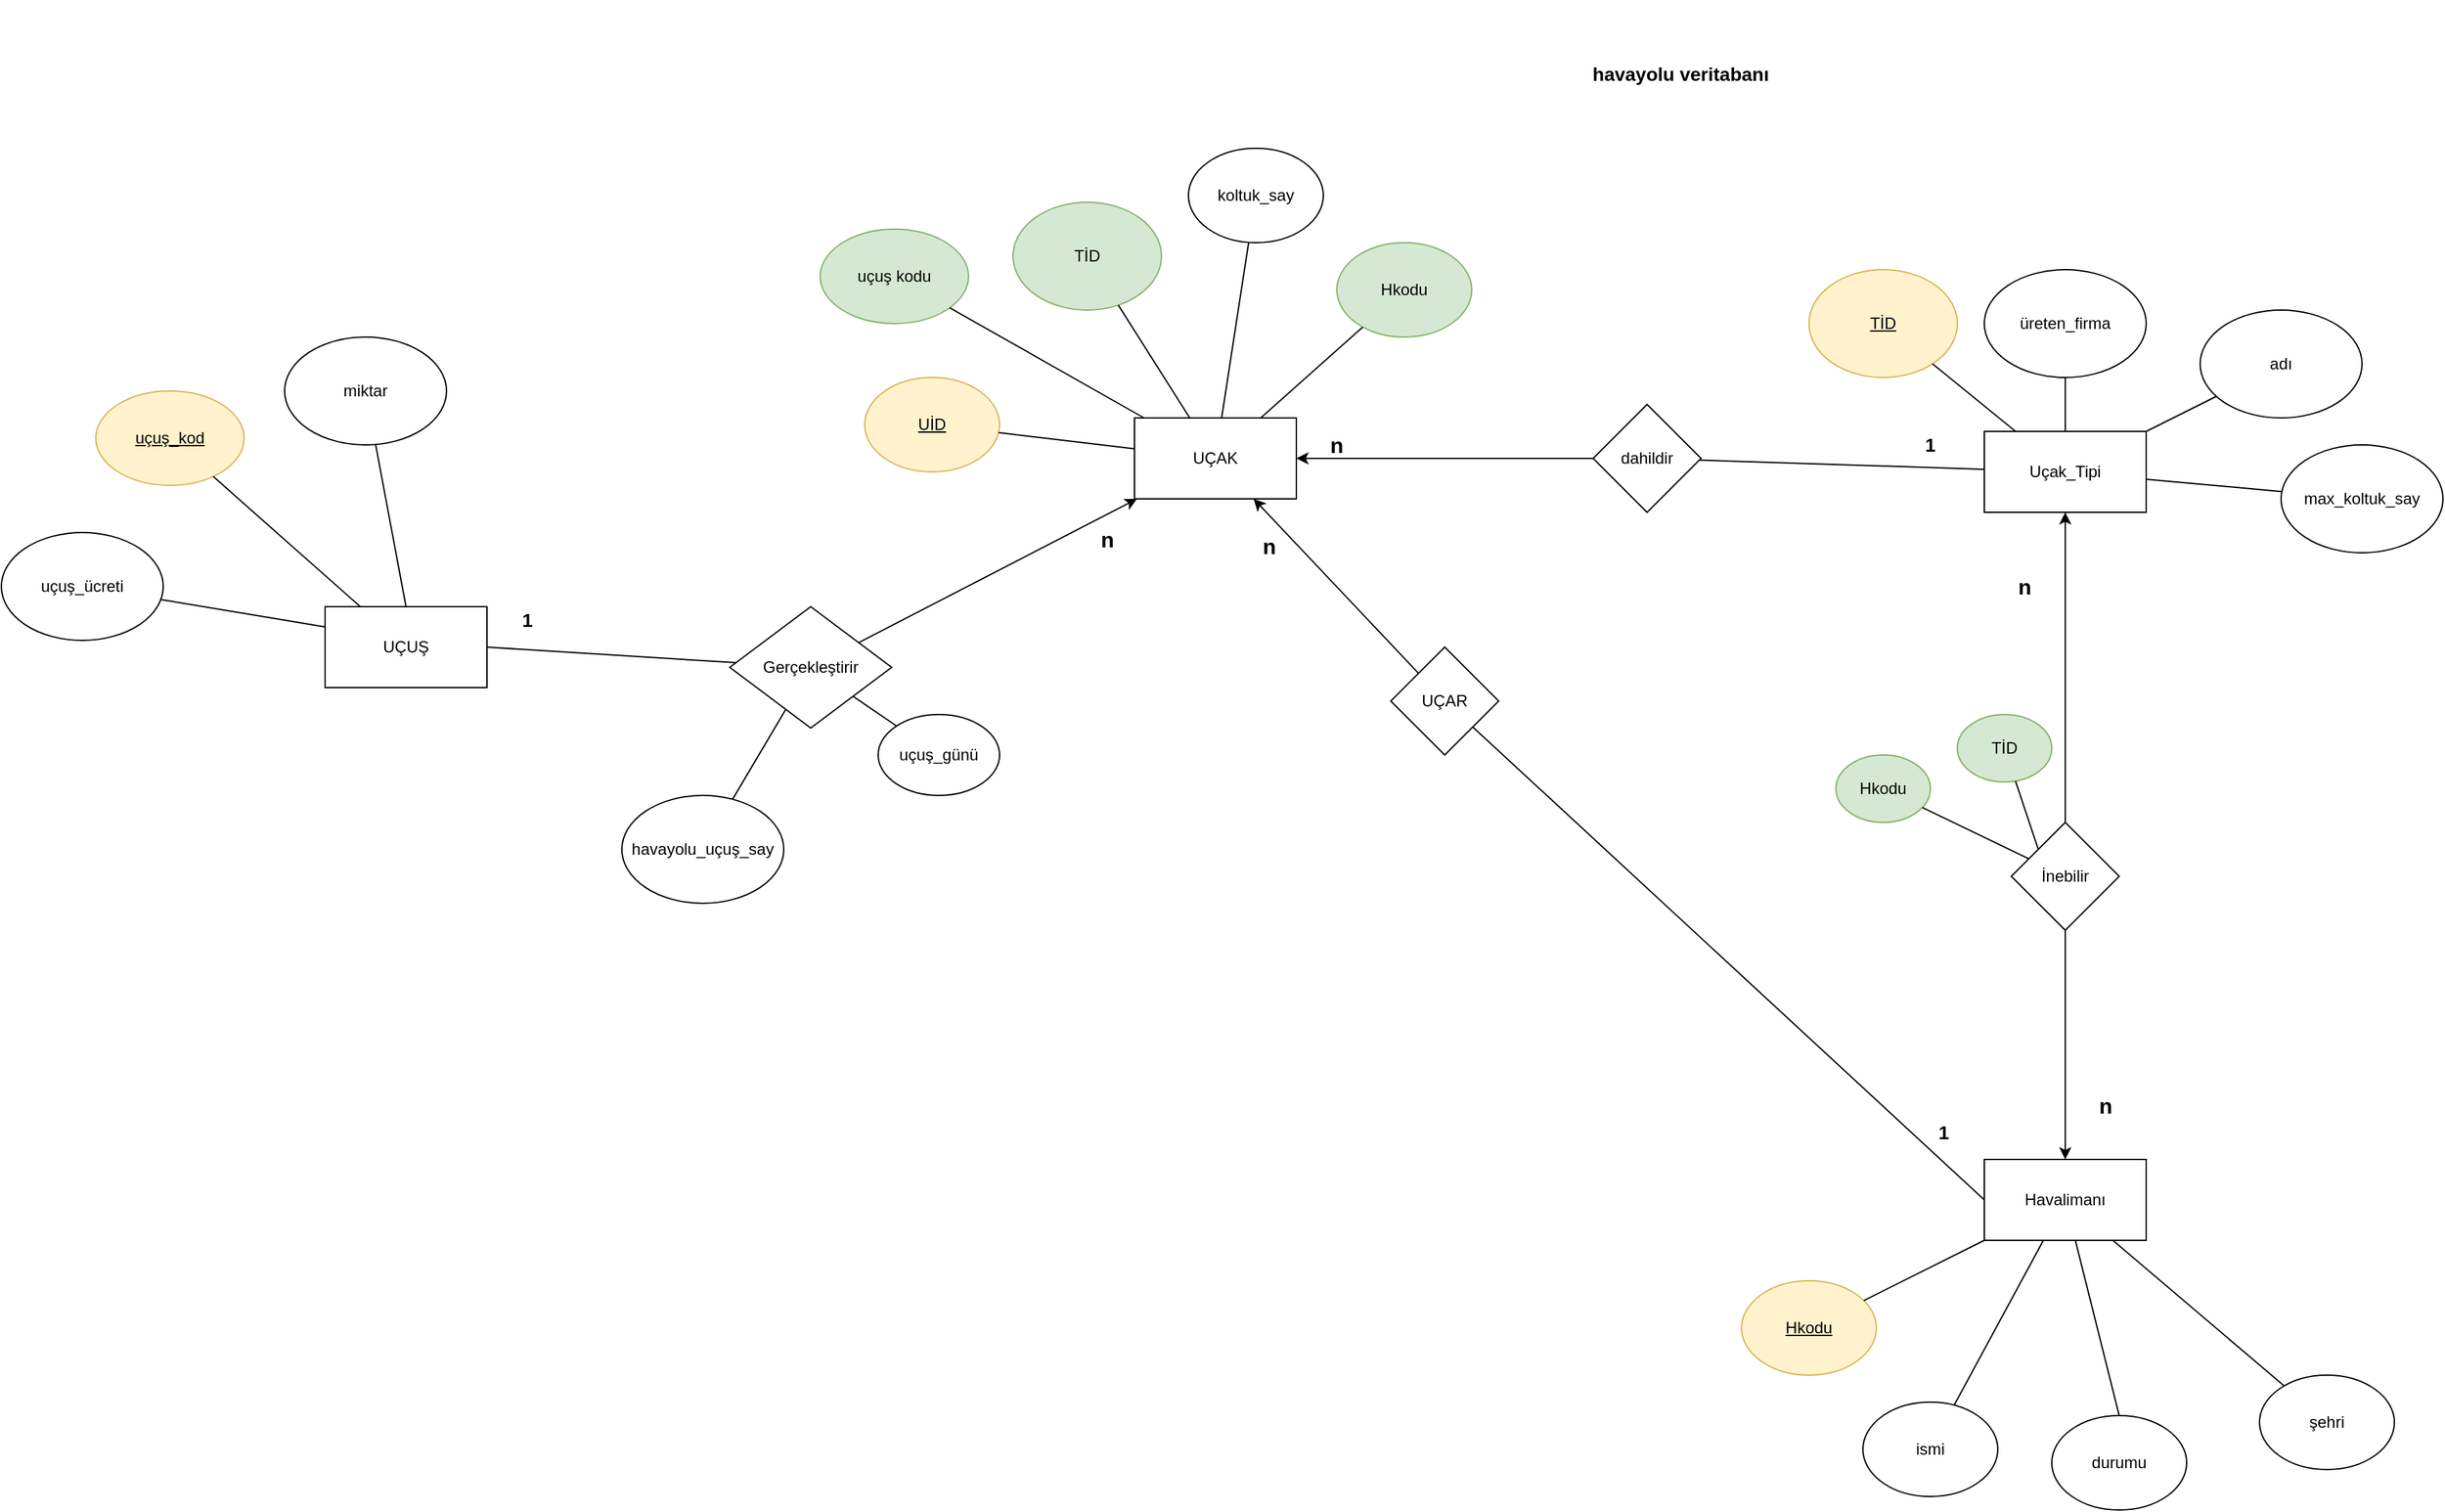 <mxfile version="13.10.7" type="github">
  <diagram id="0AcadHBNV7i5b8CRMNlO" name="Page-1">
    <mxGraphModel dx="4498" dy="2757" grid="1" gridSize="10" guides="1" tooltips="1" connect="1" arrows="1" fold="1" page="1" pageScale="1" pageWidth="827" pageHeight="1169" math="0" shadow="0">
      <root>
        <mxCell id="0" />
        <mxCell id="1" parent="0" />
        <mxCell id="C1efe_BfkFQgYTXYbbcw-14" value="&lt;font style=&quot;font-size: 14px&quot;&gt;&lt;b&gt;havayolu veritabanı&lt;/b&gt;&lt;/font&gt;" style="text;html=1;strokeColor=none;fillColor=none;align=center;verticalAlign=middle;whiteSpace=wrap;rounded=0;" parent="1" vertex="1">
          <mxGeometry x="-130" y="-130" width="230" height="110" as="geometry" />
        </mxCell>
        <mxCell id="C1efe_BfkFQgYTXYbbcw-15" value="UÇAK" style="rounded=0;whiteSpace=wrap;html=1;" parent="1" vertex="1">
          <mxGeometry x="-420" y="180" width="120" height="60" as="geometry" />
        </mxCell>
        <mxCell id="C1efe_BfkFQgYTXYbbcw-16" value="&lt;u&gt;UİD&lt;/u&gt;" style="ellipse;whiteSpace=wrap;html=1;fillColor=#fff2cc;strokeColor=#d6b656;" parent="1" vertex="1">
          <mxGeometry x="-620" y="150" width="100" height="70" as="geometry" />
        </mxCell>
        <mxCell id="C1efe_BfkFQgYTXYbbcw-17" value="koltuk_say" style="ellipse;whiteSpace=wrap;html=1;" parent="1" vertex="1">
          <mxGeometry x="-380" y="-20" width="100" height="70" as="geometry" />
        </mxCell>
        <mxCell id="C1efe_BfkFQgYTXYbbcw-19" value="" style="endArrow=none;html=1;" parent="1" source="C1efe_BfkFQgYTXYbbcw-15" target="C1efe_BfkFQgYTXYbbcw-16" edge="1">
          <mxGeometry width="50" height="50" relative="1" as="geometry">
            <mxPoint x="-570" y="230" as="sourcePoint" />
            <mxPoint x="-520" y="180" as="targetPoint" />
          </mxGeometry>
        </mxCell>
        <mxCell id="C1efe_BfkFQgYTXYbbcw-20" value="" style="endArrow=none;html=1;" parent="1" source="C1efe_BfkFQgYTXYbbcw-15" target="C1efe_BfkFQgYTXYbbcw-17" edge="1">
          <mxGeometry width="50" height="50" relative="1" as="geometry">
            <mxPoint x="-350" y="190" as="sourcePoint" />
            <mxPoint x="-300" y="140" as="targetPoint" />
          </mxGeometry>
        </mxCell>
        <mxCell id="C1efe_BfkFQgYTXYbbcw-22" value="Uçak_Tipi" style="rounded=0;whiteSpace=wrap;html=1;" parent="1" vertex="1">
          <mxGeometry x="210" y="190" width="120" height="60" as="geometry" />
        </mxCell>
        <mxCell id="C1efe_BfkFQgYTXYbbcw-23" value="adı" style="ellipse;whiteSpace=wrap;html=1;" parent="1" vertex="1">
          <mxGeometry x="370" y="100" width="120" height="80" as="geometry" />
        </mxCell>
        <mxCell id="C1efe_BfkFQgYTXYbbcw-24" value="max_koltuk_say" style="ellipse;whiteSpace=wrap;html=1;" parent="1" vertex="1">
          <mxGeometry x="430" y="200" width="120" height="80" as="geometry" />
        </mxCell>
        <mxCell id="C1efe_BfkFQgYTXYbbcw-25" value="üreten_firma" style="ellipse;whiteSpace=wrap;html=1;" parent="1" vertex="1">
          <mxGeometry x="210" y="70" width="120" height="80" as="geometry" />
        </mxCell>
        <mxCell id="C1efe_BfkFQgYTXYbbcw-26" value="" style="endArrow=none;html=1;" parent="1" source="C1efe_BfkFQgYTXYbbcw-22" target="C1efe_BfkFQgYTXYbbcw-25" edge="1">
          <mxGeometry width="50" height="50" relative="1" as="geometry">
            <mxPoint x="160" y="190" as="sourcePoint" />
            <mxPoint x="210" y="140" as="targetPoint" />
          </mxGeometry>
        </mxCell>
        <mxCell id="C1efe_BfkFQgYTXYbbcw-27" value="" style="endArrow=none;html=1;" parent="1" source="C1efe_BfkFQgYTXYbbcw-22" target="C1efe_BfkFQgYTXYbbcw-23" edge="1">
          <mxGeometry width="50" height="50" relative="1" as="geometry">
            <mxPoint x="320" y="280" as="sourcePoint" />
            <mxPoint x="370" y="230" as="targetPoint" />
          </mxGeometry>
        </mxCell>
        <mxCell id="C1efe_BfkFQgYTXYbbcw-28" value="" style="endArrow=none;html=1;" parent="1" source="C1efe_BfkFQgYTXYbbcw-22" target="C1efe_BfkFQgYTXYbbcw-24" edge="1">
          <mxGeometry width="50" height="50" relative="1" as="geometry">
            <mxPoint x="370" y="310" as="sourcePoint" />
            <mxPoint x="420" y="260" as="targetPoint" />
          </mxGeometry>
        </mxCell>
        <mxCell id="C1efe_BfkFQgYTXYbbcw-29" value="Havalimanı" style="rounded=0;whiteSpace=wrap;html=1;" parent="1" vertex="1">
          <mxGeometry x="210" y="730" width="120" height="60" as="geometry" />
        </mxCell>
        <mxCell id="C1efe_BfkFQgYTXYbbcw-30" value="&lt;u&gt;Hkodu&lt;/u&gt;" style="ellipse;whiteSpace=wrap;html=1;fillColor=#fff2cc;strokeColor=#d6b656;" parent="1" vertex="1">
          <mxGeometry x="30" y="820" width="100" height="70" as="geometry" />
        </mxCell>
        <mxCell id="C1efe_BfkFQgYTXYbbcw-31" value="ismi" style="ellipse;whiteSpace=wrap;html=1;" parent="1" vertex="1">
          <mxGeometry x="120" y="910" width="100" height="70" as="geometry" />
        </mxCell>
        <mxCell id="C1efe_BfkFQgYTXYbbcw-32" value="şehri" style="ellipse;whiteSpace=wrap;html=1;" parent="1" vertex="1">
          <mxGeometry x="414" y="890" width="100" height="70" as="geometry" />
        </mxCell>
        <mxCell id="C1efe_BfkFQgYTXYbbcw-33" value="durumu" style="ellipse;whiteSpace=wrap;html=1;" parent="1" vertex="1">
          <mxGeometry x="260" y="920" width="100" height="70" as="geometry" />
        </mxCell>
        <mxCell id="C1efe_BfkFQgYTXYbbcw-34" value="" style="endArrow=none;html=1;exitX=0.5;exitY=0;exitDx=0;exitDy=0;" parent="1" source="C1efe_BfkFQgYTXYbbcw-33" target="C1efe_BfkFQgYTXYbbcw-29" edge="1">
          <mxGeometry width="50" height="50" relative="1" as="geometry">
            <mxPoint x="311.308" y="920.533" as="sourcePoint" />
            <mxPoint x="660" y="610" as="targetPoint" />
          </mxGeometry>
        </mxCell>
        <mxCell id="C1efe_BfkFQgYTXYbbcw-35" value="" style="endArrow=none;html=1;" parent="1" source="C1efe_BfkFQgYTXYbbcw-31" target="C1efe_BfkFQgYTXYbbcw-29" edge="1">
          <mxGeometry width="50" height="50" relative="1" as="geometry">
            <mxPoint x="188.649" y="902.526" as="sourcePoint" />
            <mxPoint x="660" y="610" as="targetPoint" />
          </mxGeometry>
        </mxCell>
        <mxCell id="C1efe_BfkFQgYTXYbbcw-36" value="" style="endArrow=none;html=1;" parent="1" source="C1efe_BfkFQgYTXYbbcw-30" target="C1efe_BfkFQgYTXYbbcw-29" edge="1">
          <mxGeometry width="50" height="50" relative="1" as="geometry">
            <mxPoint x="145" y="840" as="sourcePoint" />
            <mxPoint x="195" y="790" as="targetPoint" />
          </mxGeometry>
        </mxCell>
        <mxCell id="C1efe_BfkFQgYTXYbbcw-37" value="" style="endArrow=none;html=1;" parent="1" source="C1efe_BfkFQgYTXYbbcw-32" target="C1efe_BfkFQgYTXYbbcw-29" edge="1">
          <mxGeometry width="50" height="50" relative="1" as="geometry">
            <mxPoint x="130" y="810" as="sourcePoint" />
            <mxPoint x="180" y="760" as="targetPoint" />
          </mxGeometry>
        </mxCell>
        <mxCell id="C1efe_BfkFQgYTXYbbcw-38" value="dahildir" style="rhombus;whiteSpace=wrap;html=1;" parent="1" vertex="1">
          <mxGeometry x="-80" y="170" width="80" height="80" as="geometry" />
        </mxCell>
        <mxCell id="C1efe_BfkFQgYTXYbbcw-40" value="&lt;u&gt;TİD&lt;/u&gt;" style="ellipse;whiteSpace=wrap;html=1;fillColor=#fff2cc;strokeColor=#d6b656;" parent="1" vertex="1">
          <mxGeometry x="80" y="70" width="110" height="80" as="geometry" />
        </mxCell>
        <mxCell id="C1efe_BfkFQgYTXYbbcw-41" value="" style="endArrow=none;html=1;" parent="1" source="C1efe_BfkFQgYTXYbbcw-22" target="C1efe_BfkFQgYTXYbbcw-40" edge="1">
          <mxGeometry width="50" height="50" relative="1" as="geometry">
            <mxPoint x="70" y="390" as="sourcePoint" />
            <mxPoint x="120" y="340" as="targetPoint" />
          </mxGeometry>
        </mxCell>
        <mxCell id="C1efe_BfkFQgYTXYbbcw-42" value="" style="endArrow=classic;html=1;" parent="1" source="C1efe_BfkFQgYTXYbbcw-38" edge="1" target="C1efe_BfkFQgYTXYbbcw-15">
          <mxGeometry width="50" height="50" relative="1" as="geometry">
            <mxPoint x="-360" y="265" as="sourcePoint" />
            <mxPoint x="-310" y="215" as="targetPoint" />
          </mxGeometry>
        </mxCell>
        <mxCell id="C1efe_BfkFQgYTXYbbcw-43" value="" style="endArrow=none;html=1;" parent="1" source="C1efe_BfkFQgYTXYbbcw-22" target="C1efe_BfkFQgYTXYbbcw-38" edge="1">
          <mxGeometry width="50" height="50" relative="1" as="geometry">
            <mxPoint x="-170" y="340" as="sourcePoint" />
            <mxPoint x="-90" y="330" as="targetPoint" />
            <Array as="points" />
          </mxGeometry>
        </mxCell>
        <mxCell id="C1efe_BfkFQgYTXYbbcw-44" value="TİD" style="ellipse;whiteSpace=wrap;html=1;fillColor=#d5e8d4;strokeColor=#82b366;" parent="1" vertex="1">
          <mxGeometry x="-510" y="20" width="110" height="80" as="geometry" />
        </mxCell>
        <mxCell id="C1efe_BfkFQgYTXYbbcw-45" value="" style="endArrow=none;html=1;" parent="1" source="C1efe_BfkFQgYTXYbbcw-15" edge="1" target="C1efe_BfkFQgYTXYbbcw-44">
          <mxGeometry width="50" height="50" relative="1" as="geometry">
            <mxPoint x="-40" y="390" as="sourcePoint" />
            <mxPoint x="-434.194" y="107.027" as="targetPoint" />
          </mxGeometry>
        </mxCell>
        <mxCell id="C1efe_BfkFQgYTXYbbcw-46" value="&lt;font style=&quot;font-size: 16px&quot;&gt;&lt;b&gt;n&lt;/b&gt;&lt;/font&gt;" style="text;html=1;strokeColor=none;fillColor=none;align=center;verticalAlign=middle;whiteSpace=wrap;rounded=0;" parent="1" vertex="1">
          <mxGeometry x="-290" y="190" width="40" height="20" as="geometry" />
        </mxCell>
        <mxCell id="C1efe_BfkFQgYTXYbbcw-47" value="&lt;b&gt;&lt;font style=&quot;font-size: 14px&quot;&gt;1&lt;/font&gt;&lt;/b&gt;" style="text;html=1;strokeColor=none;fillColor=none;align=center;verticalAlign=middle;whiteSpace=wrap;rounded=0;" parent="1" vertex="1">
          <mxGeometry x="150" y="190" width="40" height="20" as="geometry" />
        </mxCell>
        <mxCell id="C1efe_BfkFQgYTXYbbcw-54" value="İnebilir" style="rhombus;whiteSpace=wrap;html=1;" parent="1" vertex="1">
          <mxGeometry x="230" y="480" width="80" height="80" as="geometry" />
        </mxCell>
        <mxCell id="C1efe_BfkFQgYTXYbbcw-56" value="" style="endArrow=classic;html=1;" parent="1" source="C1efe_BfkFQgYTXYbbcw-54" target="C1efe_BfkFQgYTXYbbcw-22" edge="1">
          <mxGeometry width="50" height="50" relative="1" as="geometry">
            <mxPoint x="-40" y="380" as="sourcePoint" />
            <mxPoint x="10" y="330" as="targetPoint" />
          </mxGeometry>
        </mxCell>
        <mxCell id="C1efe_BfkFQgYTXYbbcw-57" value="" style="endArrow=classic;html=1;" parent="1" source="C1efe_BfkFQgYTXYbbcw-54" target="C1efe_BfkFQgYTXYbbcw-29" edge="1">
          <mxGeometry width="50" height="50" relative="1" as="geometry">
            <mxPoint x="240" y="470" as="sourcePoint" />
            <mxPoint x="290" y="420" as="targetPoint" />
          </mxGeometry>
        </mxCell>
        <mxCell id="C1efe_BfkFQgYTXYbbcw-58" value="TİD" style="ellipse;whiteSpace=wrap;html=1;fillColor=#d5e8d4;strokeColor=#82b366;" parent="1" vertex="1">
          <mxGeometry x="190" y="400" width="70" height="50" as="geometry" />
        </mxCell>
        <mxCell id="C1efe_BfkFQgYTXYbbcw-59" value="Hkodu" style="ellipse;whiteSpace=wrap;html=1;fillColor=#d5e8d4;strokeColor=#82b366;" parent="1" vertex="1">
          <mxGeometry x="100" y="430" width="70" height="50" as="geometry" />
        </mxCell>
        <mxCell id="C1efe_BfkFQgYTXYbbcw-60" value="" style="endArrow=none;html=1;" parent="1" source="C1efe_BfkFQgYTXYbbcw-59" target="C1efe_BfkFQgYTXYbbcw-54" edge="1">
          <mxGeometry width="50" height="50" relative="1" as="geometry">
            <mxPoint x="240" y="470" as="sourcePoint" />
            <mxPoint x="290" y="420" as="targetPoint" />
          </mxGeometry>
        </mxCell>
        <mxCell id="C1efe_BfkFQgYTXYbbcw-61" value="" style="endArrow=none;html=1;exitX=0;exitY=0;exitDx=0;exitDy=0;" parent="1" source="C1efe_BfkFQgYTXYbbcw-54" target="C1efe_BfkFQgYTXYbbcw-58" edge="1">
          <mxGeometry width="50" height="50" relative="1" as="geometry">
            <mxPoint x="240" y="470" as="sourcePoint" />
            <mxPoint x="290" y="420" as="targetPoint" />
          </mxGeometry>
        </mxCell>
        <mxCell id="C1efe_BfkFQgYTXYbbcw-62" value="&lt;font style=&quot;font-size: 16px&quot;&gt;&lt;b&gt;n&lt;/b&gt;&lt;/font&gt;" style="text;html=1;strokeColor=none;fillColor=none;align=center;verticalAlign=middle;whiteSpace=wrap;rounded=0;" parent="1" vertex="1">
          <mxGeometry x="280" y="680" width="40" height="20" as="geometry" />
        </mxCell>
        <mxCell id="C1efe_BfkFQgYTXYbbcw-63" value="&lt;font style=&quot;font-size: 16px&quot;&gt;&lt;b&gt;n&lt;/b&gt;&lt;/font&gt;" style="text;html=1;strokeColor=none;fillColor=none;align=center;verticalAlign=middle;whiteSpace=wrap;rounded=0;" parent="1" vertex="1">
          <mxGeometry x="220" y="290" width="40" height="30" as="geometry" />
        </mxCell>
        <mxCell id="UHn6rY2HCLGaFrVKFr41-2" value="&lt;u&gt;uçuş_kod&lt;/u&gt;" style="ellipse;whiteSpace=wrap;html=1;fillColor=#fff2cc;strokeColor=#d6b656;" vertex="1" parent="1">
          <mxGeometry x="-1190" y="160" width="110" height="70" as="geometry" />
        </mxCell>
        <mxCell id="UHn6rY2HCLGaFrVKFr41-3" value="miktar" style="ellipse;whiteSpace=wrap;html=1;" vertex="1" parent="1">
          <mxGeometry x="-1050" y="120" width="120" height="80" as="geometry" />
        </mxCell>
        <mxCell id="UHn6rY2HCLGaFrVKFr41-4" value="uçuş_ücreti" style="ellipse;whiteSpace=wrap;html=1;" vertex="1" parent="1">
          <mxGeometry x="-1260" y="265" width="120" height="80" as="geometry" />
        </mxCell>
        <mxCell id="UHn6rY2HCLGaFrVKFr41-5" value="" style="endArrow=none;html=1;" edge="1" parent="1" source="UHn6rY2HCLGaFrVKFr41-2" target="UHn6rY2HCLGaFrVKFr41-29">
          <mxGeometry width="50" height="50" relative="1" as="geometry">
            <mxPoint x="-290" y="760" as="sourcePoint" />
            <mxPoint x="-473" y="668.707" as="targetPoint" />
          </mxGeometry>
        </mxCell>
        <mxCell id="UHn6rY2HCLGaFrVKFr41-6" value="" style="endArrow=none;html=1;entryX=0;entryY=0.25;entryDx=0;entryDy=0;" edge="1" parent="1" source="UHn6rY2HCLGaFrVKFr41-4" target="UHn6rY2HCLGaFrVKFr41-29">
          <mxGeometry width="50" height="50" relative="1" as="geometry">
            <mxPoint x="-290" y="760" as="sourcePoint" />
            <mxPoint x="-427.5" y="700" as="targetPoint" />
          </mxGeometry>
        </mxCell>
        <mxCell id="UHn6rY2HCLGaFrVKFr41-7" value="" style="endArrow=none;html=1;entryX=0.5;entryY=0;entryDx=0;entryDy=0;" edge="1" parent="1" source="UHn6rY2HCLGaFrVKFr41-3" target="UHn6rY2HCLGaFrVKFr41-29">
          <mxGeometry width="50" height="50" relative="1" as="geometry">
            <mxPoint x="-290" y="760" as="sourcePoint" />
            <mxPoint x="-467.25" y="700" as="targetPoint" />
          </mxGeometry>
        </mxCell>
        <mxCell id="UHn6rY2HCLGaFrVKFr41-10" value="" style="endArrow=classic;html=1;" edge="1" parent="1" source="UHn6rY2HCLGaFrVKFr41-17" target="C1efe_BfkFQgYTXYbbcw-15">
          <mxGeometry width="50" height="50" relative="1" as="geometry">
            <mxPoint x="-122.875" y="732.875" as="sourcePoint" />
            <mxPoint x="-353" y="683.003" as="targetPoint" />
          </mxGeometry>
        </mxCell>
        <mxCell id="UHn6rY2HCLGaFrVKFr41-11" value="&lt;b&gt;&lt;font style=&quot;font-size: 16px&quot;&gt;n&lt;/font&gt;&lt;/b&gt;" style="text;html=1;strokeColor=none;fillColor=none;align=center;verticalAlign=middle;whiteSpace=wrap;rounded=0;" vertex="1" parent="1">
          <mxGeometry x="-340" y="265" width="40" height="20" as="geometry" />
        </mxCell>
        <mxCell id="UHn6rY2HCLGaFrVKFr41-12" value="Hkodu" style="ellipse;whiteSpace=wrap;html=1;fillColor=#d5e8d4;strokeColor=#82b366;" vertex="1" parent="1">
          <mxGeometry x="-270" y="50" width="100" height="70" as="geometry" />
        </mxCell>
        <mxCell id="UHn6rY2HCLGaFrVKFr41-13" value="" style="endArrow=none;html=1;" edge="1" parent="1" source="UHn6rY2HCLGaFrVKFr41-12" target="C1efe_BfkFQgYTXYbbcw-15">
          <mxGeometry width="50" height="50" relative="1" as="geometry">
            <mxPoint x="-470" y="760" as="sourcePoint" />
            <mxPoint x="-383" y="700" as="targetPoint" />
          </mxGeometry>
        </mxCell>
        <mxCell id="UHn6rY2HCLGaFrVKFr41-15" value="uçuş_günü" style="ellipse;whiteSpace=wrap;html=1;" vertex="1" parent="1">
          <mxGeometry x="-610" y="400" width="90" height="60" as="geometry" />
        </mxCell>
        <mxCell id="UHn6rY2HCLGaFrVKFr41-17" value="UÇAR" style="rhombus;whiteSpace=wrap;html=1;" vertex="1" parent="1">
          <mxGeometry x="-230" y="350" width="80" height="80" as="geometry" />
        </mxCell>
        <mxCell id="UHn6rY2HCLGaFrVKFr41-23" value="" style="endArrow=none;html=1;" edge="1" parent="1" source="UHn6rY2HCLGaFrVKFr41-15" target="UHn6rY2HCLGaFrVKFr41-32">
          <mxGeometry width="50" height="50" relative="1" as="geometry">
            <mxPoint x="-250" y="550" as="sourcePoint" />
            <mxPoint x="-200" y="500" as="targetPoint" />
          </mxGeometry>
        </mxCell>
        <mxCell id="UHn6rY2HCLGaFrVKFr41-24" value="" style="endArrow=none;html=1;entryX=0;entryY=0.5;entryDx=0;entryDy=0;" edge="1" parent="1" source="UHn6rY2HCLGaFrVKFr41-17" target="C1efe_BfkFQgYTXYbbcw-29">
          <mxGeometry width="50" height="50" relative="1" as="geometry">
            <mxPoint x="-250" y="550" as="sourcePoint" />
            <mxPoint x="-200" y="500" as="targetPoint" />
          </mxGeometry>
        </mxCell>
        <mxCell id="UHn6rY2HCLGaFrVKFr41-25" value="&lt;b&gt;&lt;font style=&quot;font-size: 14px&quot;&gt;1&lt;/font&gt;&lt;/b&gt;" style="text;html=1;strokeColor=none;fillColor=none;align=center;verticalAlign=middle;whiteSpace=wrap;rounded=0;" vertex="1" parent="1">
          <mxGeometry x="160" y="700" width="40" height="20" as="geometry" />
        </mxCell>
        <mxCell id="UHn6rY2HCLGaFrVKFr41-27" value="havayolu_uçuş_say" style="ellipse;whiteSpace=wrap;html=1;" vertex="1" parent="1">
          <mxGeometry x="-800" y="460" width="120" height="80" as="geometry" />
        </mxCell>
        <mxCell id="UHn6rY2HCLGaFrVKFr41-28" value="" style="endArrow=none;html=1;" edge="1" parent="1" source="UHn6rY2HCLGaFrVKFr41-27" target="UHn6rY2HCLGaFrVKFr41-32">
          <mxGeometry width="50" height="50" relative="1" as="geometry">
            <mxPoint x="-280" y="870" as="sourcePoint" />
            <mxPoint x="-230" y="820" as="targetPoint" />
            <Array as="points" />
          </mxGeometry>
        </mxCell>
        <mxCell id="UHn6rY2HCLGaFrVKFr41-29" value="UÇUŞ" style="rounded=0;whiteSpace=wrap;html=1;" vertex="1" parent="1">
          <mxGeometry x="-1020" y="320" width="120" height="60" as="geometry" />
        </mxCell>
        <mxCell id="UHn6rY2HCLGaFrVKFr41-30" value="uçuş kodu" style="ellipse;whiteSpace=wrap;html=1;fillColor=#d5e8d4;strokeColor=#82b366;" vertex="1" parent="1">
          <mxGeometry x="-653" y="40" width="110" height="70" as="geometry" />
        </mxCell>
        <mxCell id="UHn6rY2HCLGaFrVKFr41-31" value="" style="endArrow=none;html=1;" edge="1" parent="1" source="UHn6rY2HCLGaFrVKFr41-30" target="C1efe_BfkFQgYTXYbbcw-15">
          <mxGeometry width="50" height="50" relative="1" as="geometry">
            <mxPoint x="-370" y="720" as="sourcePoint" />
            <mxPoint x="-320" y="670" as="targetPoint" />
          </mxGeometry>
        </mxCell>
        <mxCell id="UHn6rY2HCLGaFrVKFr41-32" value="Gerçekleştirir" style="rhombus;whiteSpace=wrap;html=1;" vertex="1" parent="1">
          <mxGeometry x="-720" y="320" width="120" height="90" as="geometry" />
        </mxCell>
        <mxCell id="UHn6rY2HCLGaFrVKFr41-34" value="" style="endArrow=none;html=1;exitX=1;exitY=0.5;exitDx=0;exitDy=0;" edge="1" parent="1" source="UHn6rY2HCLGaFrVKFr41-29" target="UHn6rY2HCLGaFrVKFr41-32">
          <mxGeometry width="50" height="50" relative="1" as="geometry">
            <mxPoint x="-810" y="470" as="sourcePoint" />
            <mxPoint x="-760" y="420" as="targetPoint" />
          </mxGeometry>
        </mxCell>
        <mxCell id="UHn6rY2HCLGaFrVKFr41-35" value="" style="endArrow=classic;html=1;" edge="1" parent="1" source="UHn6rY2HCLGaFrVKFr41-32" target="C1efe_BfkFQgYTXYbbcw-15">
          <mxGeometry width="50" height="50" relative="1" as="geometry">
            <mxPoint x="-490" y="500" as="sourcePoint" />
            <mxPoint x="-440" y="450" as="targetPoint" />
          </mxGeometry>
        </mxCell>
        <mxCell id="UHn6rY2HCLGaFrVKFr41-36" value="&lt;b&gt;&lt;font style=&quot;font-size: 16px&quot;&gt;n&lt;/font&gt;&lt;/b&gt;" style="text;html=1;strokeColor=none;fillColor=none;align=center;verticalAlign=middle;whiteSpace=wrap;rounded=0;" vertex="1" parent="1">
          <mxGeometry x="-460" y="260" width="40" height="20" as="geometry" />
        </mxCell>
        <mxCell id="UHn6rY2HCLGaFrVKFr41-38" value="&lt;b&gt;&lt;font style=&quot;font-size: 14px&quot;&gt;1&lt;/font&gt;&lt;/b&gt;" style="text;html=1;strokeColor=none;fillColor=none;align=center;verticalAlign=middle;whiteSpace=wrap;rounded=0;" vertex="1" parent="1">
          <mxGeometry x="-890" y="320" width="40" height="20" as="geometry" />
        </mxCell>
      </root>
    </mxGraphModel>
  </diagram>
</mxfile>
